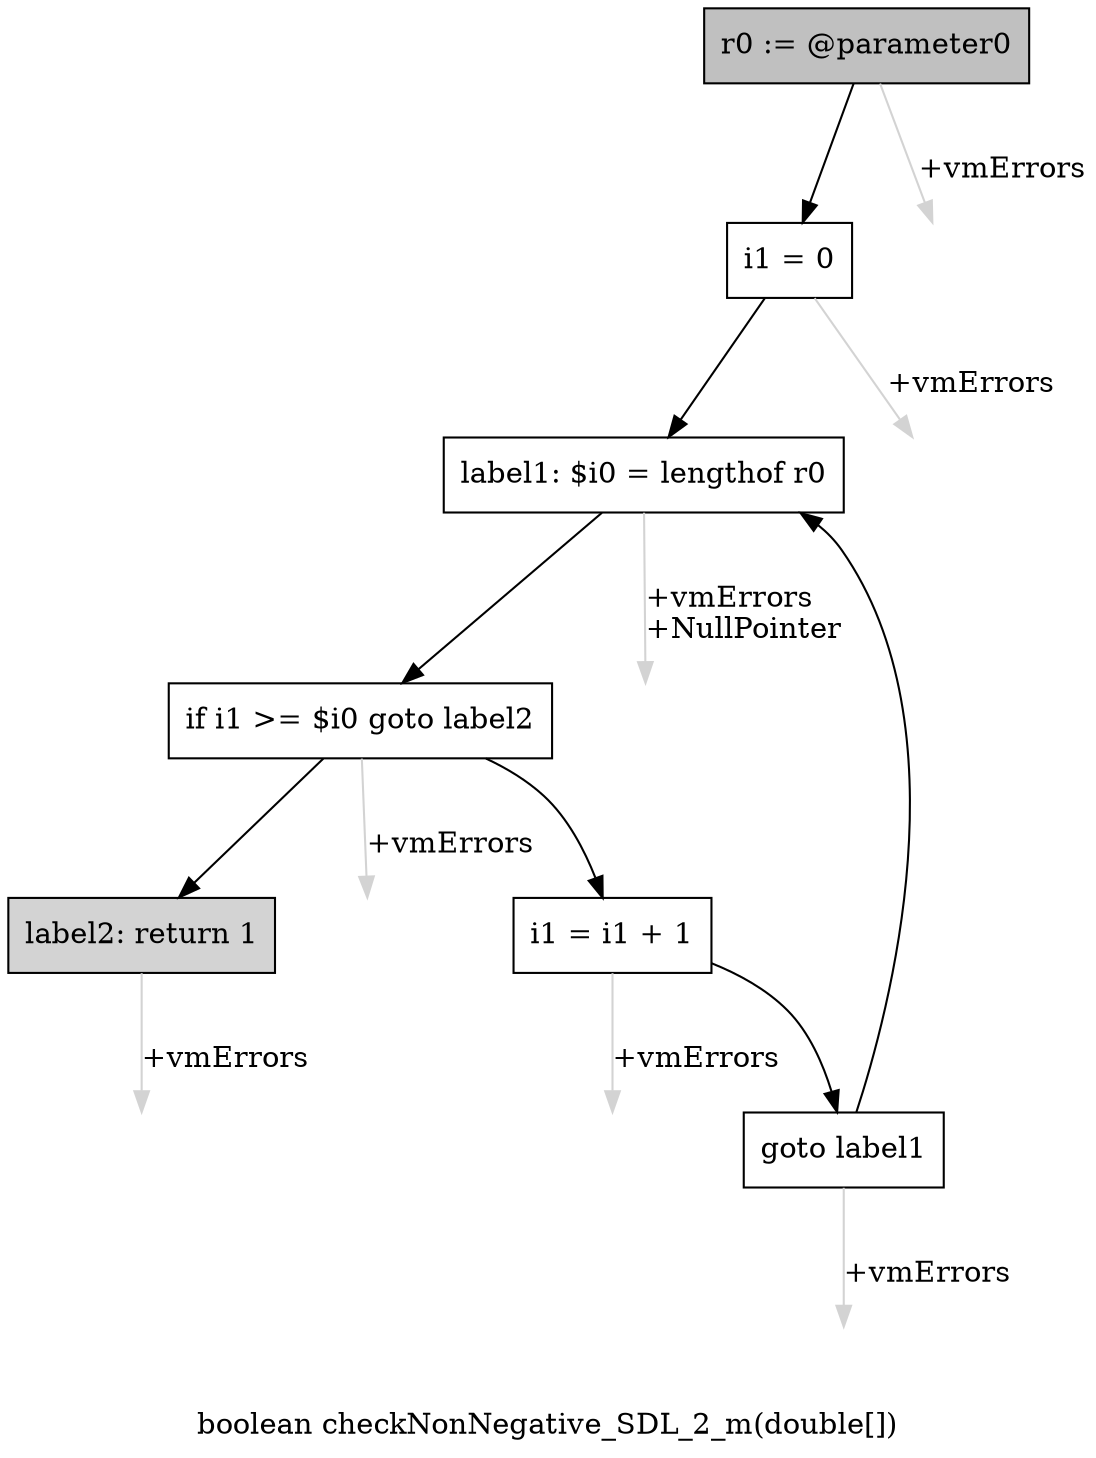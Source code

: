 digraph "boolean checkNonNegative_SDL_2_m(double[])" {
    label="boolean checkNonNegative_SDL_2_m(double[])";
    node [shape=box];
    "0" [style=filled,fillcolor=gray,label="r0 := @parameter0",];
    "1" [label="i1 = 0",];
    "0"->"1" [color=black,];
    "7" [style=invis,label="Esc",];
    "0"->"7" [color=lightgray,label="\l+vmErrors",];
    "2" [label="label1: $i0 = lengthof r0",];
    "1"->"2" [color=black,];
    "8" [style=invis,label="Esc",];
    "1"->"8" [color=lightgray,label="\l+vmErrors",];
    "3" [label="if i1 >= $i0 goto label2",];
    "2"->"3" [color=black,];
    "9" [style=invis,label="Esc",];
    "2"->"9" [color=lightgray,label="\l+vmErrors\l+NullPointer",];
    "4" [label="i1 = i1 + 1",];
    "3"->"4" [color=black,];
    "6" [style=filled,fillcolor=lightgray,label="label2: return 1",];
    "3"->"6" [color=black,];
    "10" [style=invis,label="Esc",];
    "3"->"10" [color=lightgray,label="\l+vmErrors",];
    "5" [label="goto label1",];
    "4"->"5" [color=black,];
    "11" [style=invis,label="Esc",];
    "4"->"11" [color=lightgray,label="\l+vmErrors",];
    "5"->"2" [color=black,];
    "12" [style=invis,label="Esc",];
    "5"->"12" [color=lightgray,label="\l+vmErrors",];
    "13" [style=invis,label="Esc",];
    "6"->"13" [color=lightgray,label="\l+vmErrors",];
}
